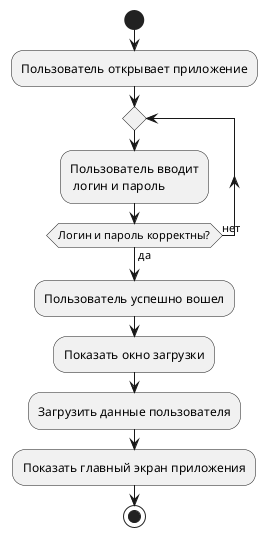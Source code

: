 @startuml

!pragma useVerticalIf on
start

:Пользователь открывает приложение;


repeat 
    :Пользователь вводит\n логин и пароль;
repeat while (Логин и пароль корректны?) is (нет) not (да)

:Пользователь успешно вошел;
:Показать окно загрузки;
:Загрузить данные пользователя;
:Показать главный экран приложения;


'if(Логин и пароль корректны?) then ()
'else()
'endif




stop

@enduml
